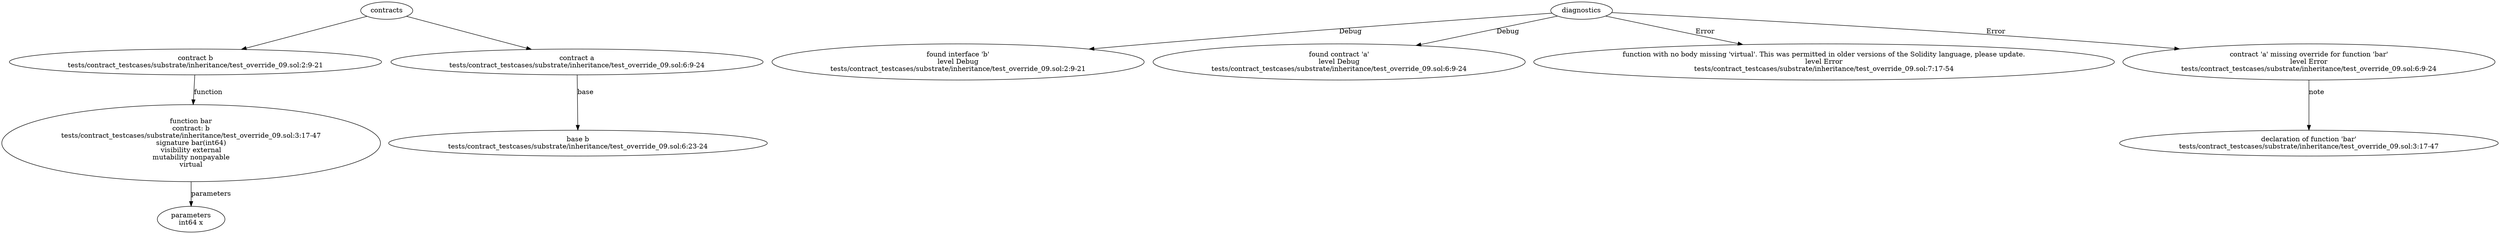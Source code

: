 strict digraph "tests/contract_testcases/substrate/inheritance/test_override_09.sol" {
	contract [label="contract b\ntests/contract_testcases/substrate/inheritance/test_override_09.sol:2:9-21"]
	bar [label="function bar\ncontract: b\ntests/contract_testcases/substrate/inheritance/test_override_09.sol:3:17-47\nsignature bar(int64)\nvisibility external\nmutability nonpayable\nvirtual"]
	parameters [label="parameters\nint64 x"]
	contract_4 [label="contract a\ntests/contract_testcases/substrate/inheritance/test_override_09.sol:6:9-24"]
	base [label="base b\ntests/contract_testcases/substrate/inheritance/test_override_09.sol:6:23-24"]
	diagnostic [label="found interface 'b'\nlevel Debug\ntests/contract_testcases/substrate/inheritance/test_override_09.sol:2:9-21"]
	diagnostic_8 [label="found contract 'a'\nlevel Debug\ntests/contract_testcases/substrate/inheritance/test_override_09.sol:6:9-24"]
	diagnostic_9 [label="function with no body missing 'virtual'. This was permitted in older versions of the Solidity language, please update.\nlevel Error\ntests/contract_testcases/substrate/inheritance/test_override_09.sol:7:17-54"]
	diagnostic_10 [label="contract 'a' missing override for function 'bar'\nlevel Error\ntests/contract_testcases/substrate/inheritance/test_override_09.sol:6:9-24"]
	note [label="declaration of function 'bar'\ntests/contract_testcases/substrate/inheritance/test_override_09.sol:3:17-47"]
	contracts -> contract
	contract -> bar [label="function"]
	bar -> parameters [label="parameters"]
	contracts -> contract_4
	contract_4 -> base [label="base"]
	diagnostics -> diagnostic [label="Debug"]
	diagnostics -> diagnostic_8 [label="Debug"]
	diagnostics -> diagnostic_9 [label="Error"]
	diagnostics -> diagnostic_10 [label="Error"]
	diagnostic_10 -> note [label="note"]
}
